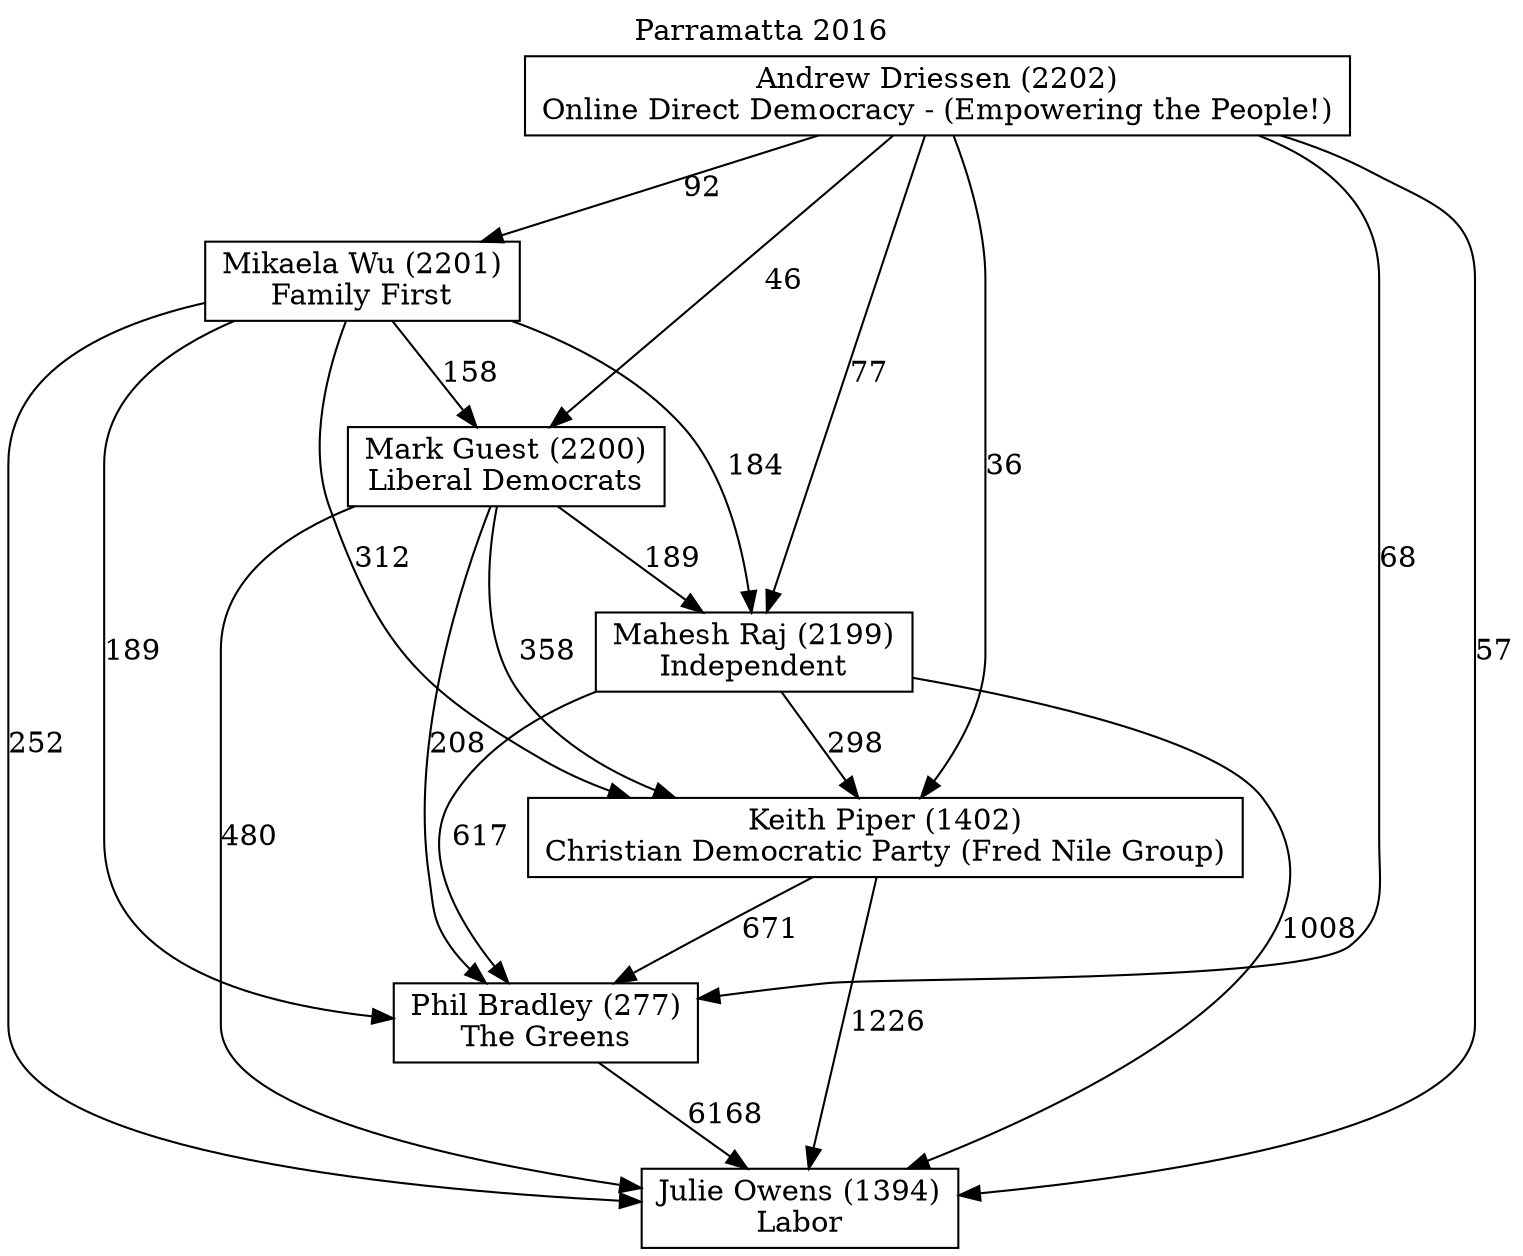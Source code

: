 // House preference flow
digraph "Julie Owens (1394)_Parramatta_2016" {
	graph [label="Parramatta 2016" labelloc=t mclimit=10]
	node [shape=box]
	"Keith Piper (1402)" [label="Keith Piper (1402)
Christian Democratic Party (Fred Nile Group)"]
	"Andrew Driessen (2202)" [label="Andrew Driessen (2202)
Online Direct Democracy - (Empowering the People!)"]
	"Mark Guest (2200)" [label="Mark Guest (2200)
Liberal Democrats"]
	"Mikaela Wu (2201)" [label="Mikaela Wu (2201)
Family First"]
	"Mahesh Raj (2199)" [label="Mahesh Raj (2199)
Independent"]
	"Julie Owens (1394)" [label="Julie Owens (1394)
Labor"]
	"Phil Bradley (277)" [label="Phil Bradley (277)
The Greens"]
	"Mikaela Wu (2201)" -> "Julie Owens (1394)" [label=252]
	"Andrew Driessen (2202)" -> "Mahesh Raj (2199)" [label=77]
	"Mark Guest (2200)" -> "Phil Bradley (277)" [label=208]
	"Mikaela Wu (2201)" -> "Keith Piper (1402)" [label=312]
	"Mahesh Raj (2199)" -> "Julie Owens (1394)" [label=1008]
	"Andrew Driessen (2202)" -> "Mark Guest (2200)" [label=46]
	"Andrew Driessen (2202)" -> "Julie Owens (1394)" [label=57]
	"Andrew Driessen (2202)" -> "Mikaela Wu (2201)" [label=92]
	"Mahesh Raj (2199)" -> "Keith Piper (1402)" [label=298]
	"Andrew Driessen (2202)" -> "Phil Bradley (277)" [label=68]
	"Mikaela Wu (2201)" -> "Mahesh Raj (2199)" [label=184]
	"Mikaela Wu (2201)" -> "Mark Guest (2200)" [label=158]
	"Andrew Driessen (2202)" -> "Keith Piper (1402)" [label=36]
	"Mikaela Wu (2201)" -> "Phil Bradley (277)" [label=189]
	"Mark Guest (2200)" -> "Keith Piper (1402)" [label=358]
	"Mahesh Raj (2199)" -> "Phil Bradley (277)" [label=617]
	"Phil Bradley (277)" -> "Julie Owens (1394)" [label=6168]
	"Mark Guest (2200)" -> "Julie Owens (1394)" [label=480]
	"Keith Piper (1402)" -> "Phil Bradley (277)" [label=671]
	"Keith Piper (1402)" -> "Julie Owens (1394)" [label=1226]
	"Mark Guest (2200)" -> "Mahesh Raj (2199)" [label=189]
}
